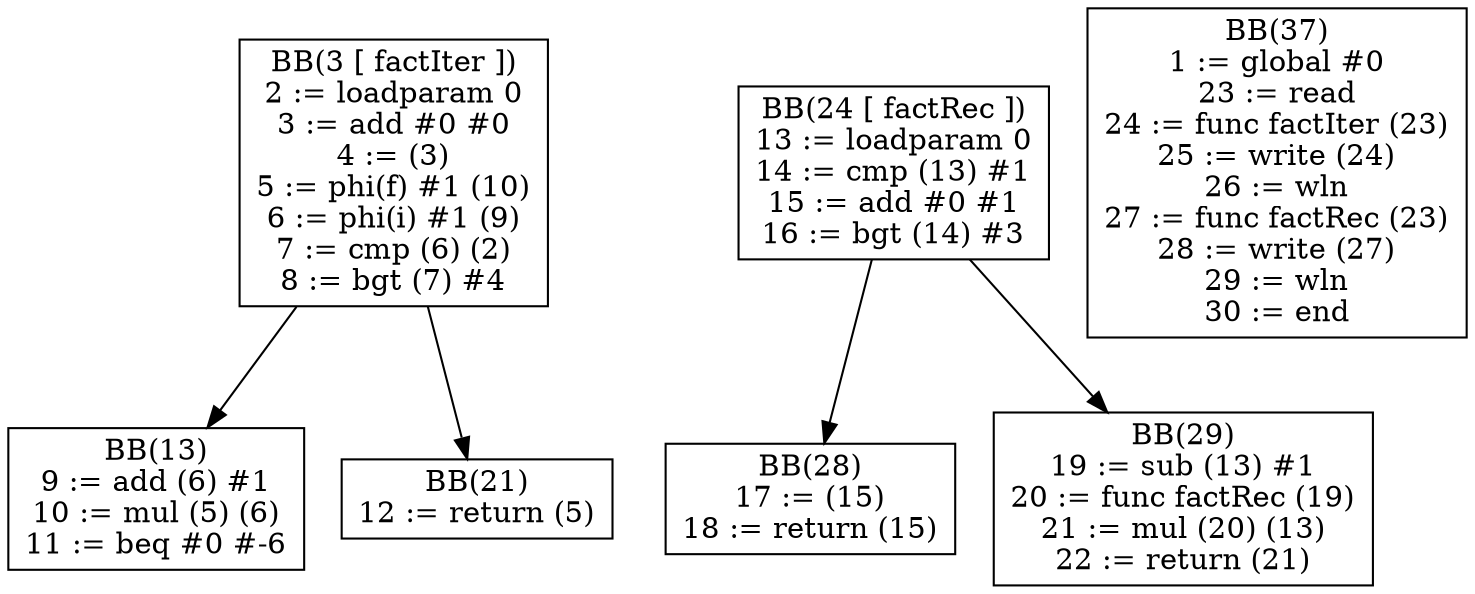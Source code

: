 digraph dom {
BB3[shape = box, label = "BB(3 [ factIter ])\n" + "2 := loadparam 0\n" + "3 := add #0 #0\n" + "4 := (3)\n" + "5 := phi(f) #1 (10)\n" + "6 := phi(i) #1 (9)\n" + "7 := cmp (6) (2)\n" + "8 := bgt (7) #4\n"];
BB13[shape = box, label = "BB(13)\n" + "9 := add (6) #1\n" + "10 := mul (5) (6)\n" + "11 := beq #0 #-6\n"];
BB21[shape = box, label = "BB(21)\n" + "12 := return (5)\n"];
BB3 -> BB13;
BB3 -> BB21;
BB24[shape = box, label = "BB(24 [ factRec ])\n" + "13 := loadparam 0\n" + "14 := cmp (13) #1\n" + "15 := add #0 #1\n" + "16 := bgt (14) #3\n"];
BB28[shape = box, label = "BB(28)\n" + "17 := (15)\n" + "18 := return (15)\n"];
BB29[shape = box, label = "BB(29)\n" + "19 := sub (13) #1\n" + "20 := func factRec (19)\n" + "21 := mul (20) (13)\n" + "22 := return (21)\n"];
BB24 -> BB28;
BB24 -> BB29;
BB37[shape = box, label = "BB(37)\n" + "1 := global #0\n" + "23 := read\n" + "24 := func factIter (23)\n" + "25 := write (24)\n" + "26 := wln\n" + "27 := func factRec (23)\n" + "28 := write (27)\n" + "29 := wln\n" + "30 := end\n"];
}
